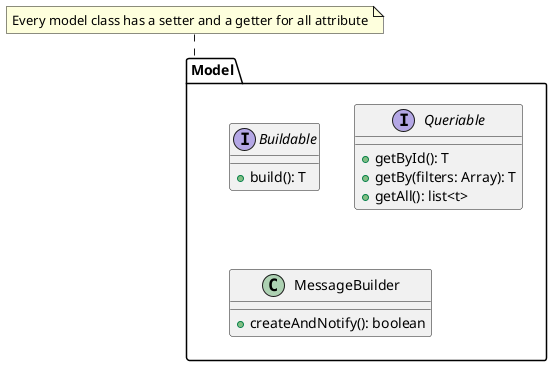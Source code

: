 @startuml




package Model {
    interface Buildable {
      +build(): T
    }
    interface Queriable {
      +getById(): T
      +getBy(filters: Array): T
      +getAll(): list<t>
    }



    class MessageBuilder{
        + createAndNotify(): boolean
    }
}

' TODO
'Report "1" *-- "*" Message
'Report "*" -left-o "*" Doctor
'Patient "1" *- "*" Objective
'Report "*" -right* "1" Dossier
'Dossier "1" --* "1" Patient
'Objective "*" - "1" Doctor
'Doctor "1" - "*" Patient
'Message "*" -left- "1" Doctor
'UnitOfWork "1" -left- "*" ModelRepository


'View "1" -- "1" MainPresenter
'MainPresenter <|-- HomePresenter
'MainPresenter <|-- DossierPresenter
'MainPresenter <|-- ReportPresenter
'ReportPresenter -up- MessageBuilder
'ReportPresenter -up- MessageQuerier
'HomePresenter -up- DoctorQuerier
'HomePresenter -up- PatientQuerier
'ReportPresenter -up- ReportQuerier
'DossierPresenter -up- DossierQuerier

'DossierQuerier "1" -up- "1" UnitOfWork
'DoctorQuerier "1" -- "1" UnitOfWork
'PatientQuerier "1" -- "1" UnitOfWork
'ReportQuerier "1" -- "1" UnitOfWork
'MessageQuerier "1" -- "1" UnitOfWork
'MessageBuilder "1" -- "1" UnitOfWork

note top of Model: Every model class has a setter and a getter for all attribute

@enduml